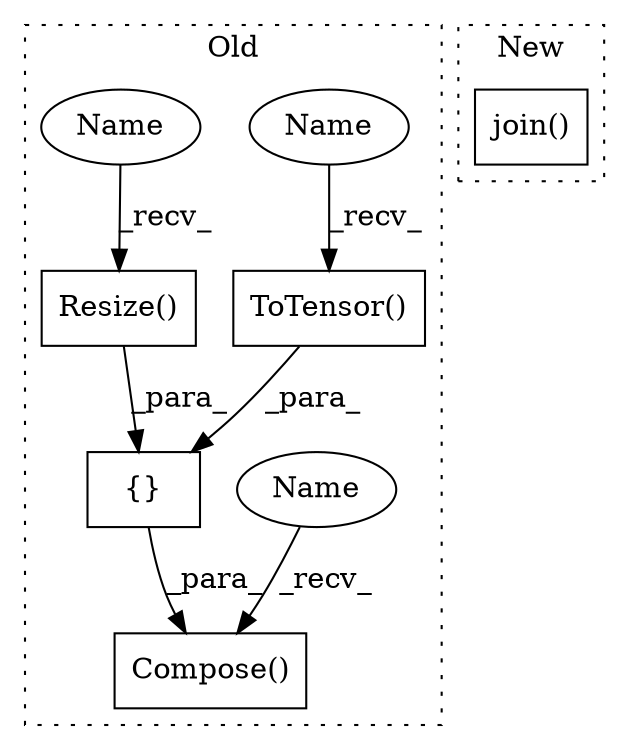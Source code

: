 digraph G {
subgraph cluster0 {
1 [label="ToTensor()" a="75" s="2286" l="21" shape="box"];
3 [label="Compose()" a="75" s="2125,2308" l="32,1" shape="box"];
4 [label="{}" a="59" s="2157,2307" l="1,0" shape="box"];
5 [label="Resize()" a="75" s="2227,2270" l="18,1" shape="box"];
6 [label="Name" a="87" s="2125" l="10" shape="ellipse"];
7 [label="Name" a="87" s="2286" l="10" shape="ellipse"];
8 [label="Name" a="87" s="2227" l="10" shape="ellipse"];
label = "Old";
style="dotted";
}
subgraph cluster1 {
2 [label="join()" a="75" s="1897,1923" l="13,1" shape="box"];
label = "New";
style="dotted";
}
1 -> 4 [label="_para_"];
4 -> 3 [label="_para_"];
5 -> 4 [label="_para_"];
6 -> 3 [label="_recv_"];
7 -> 1 [label="_recv_"];
8 -> 5 [label="_recv_"];
}